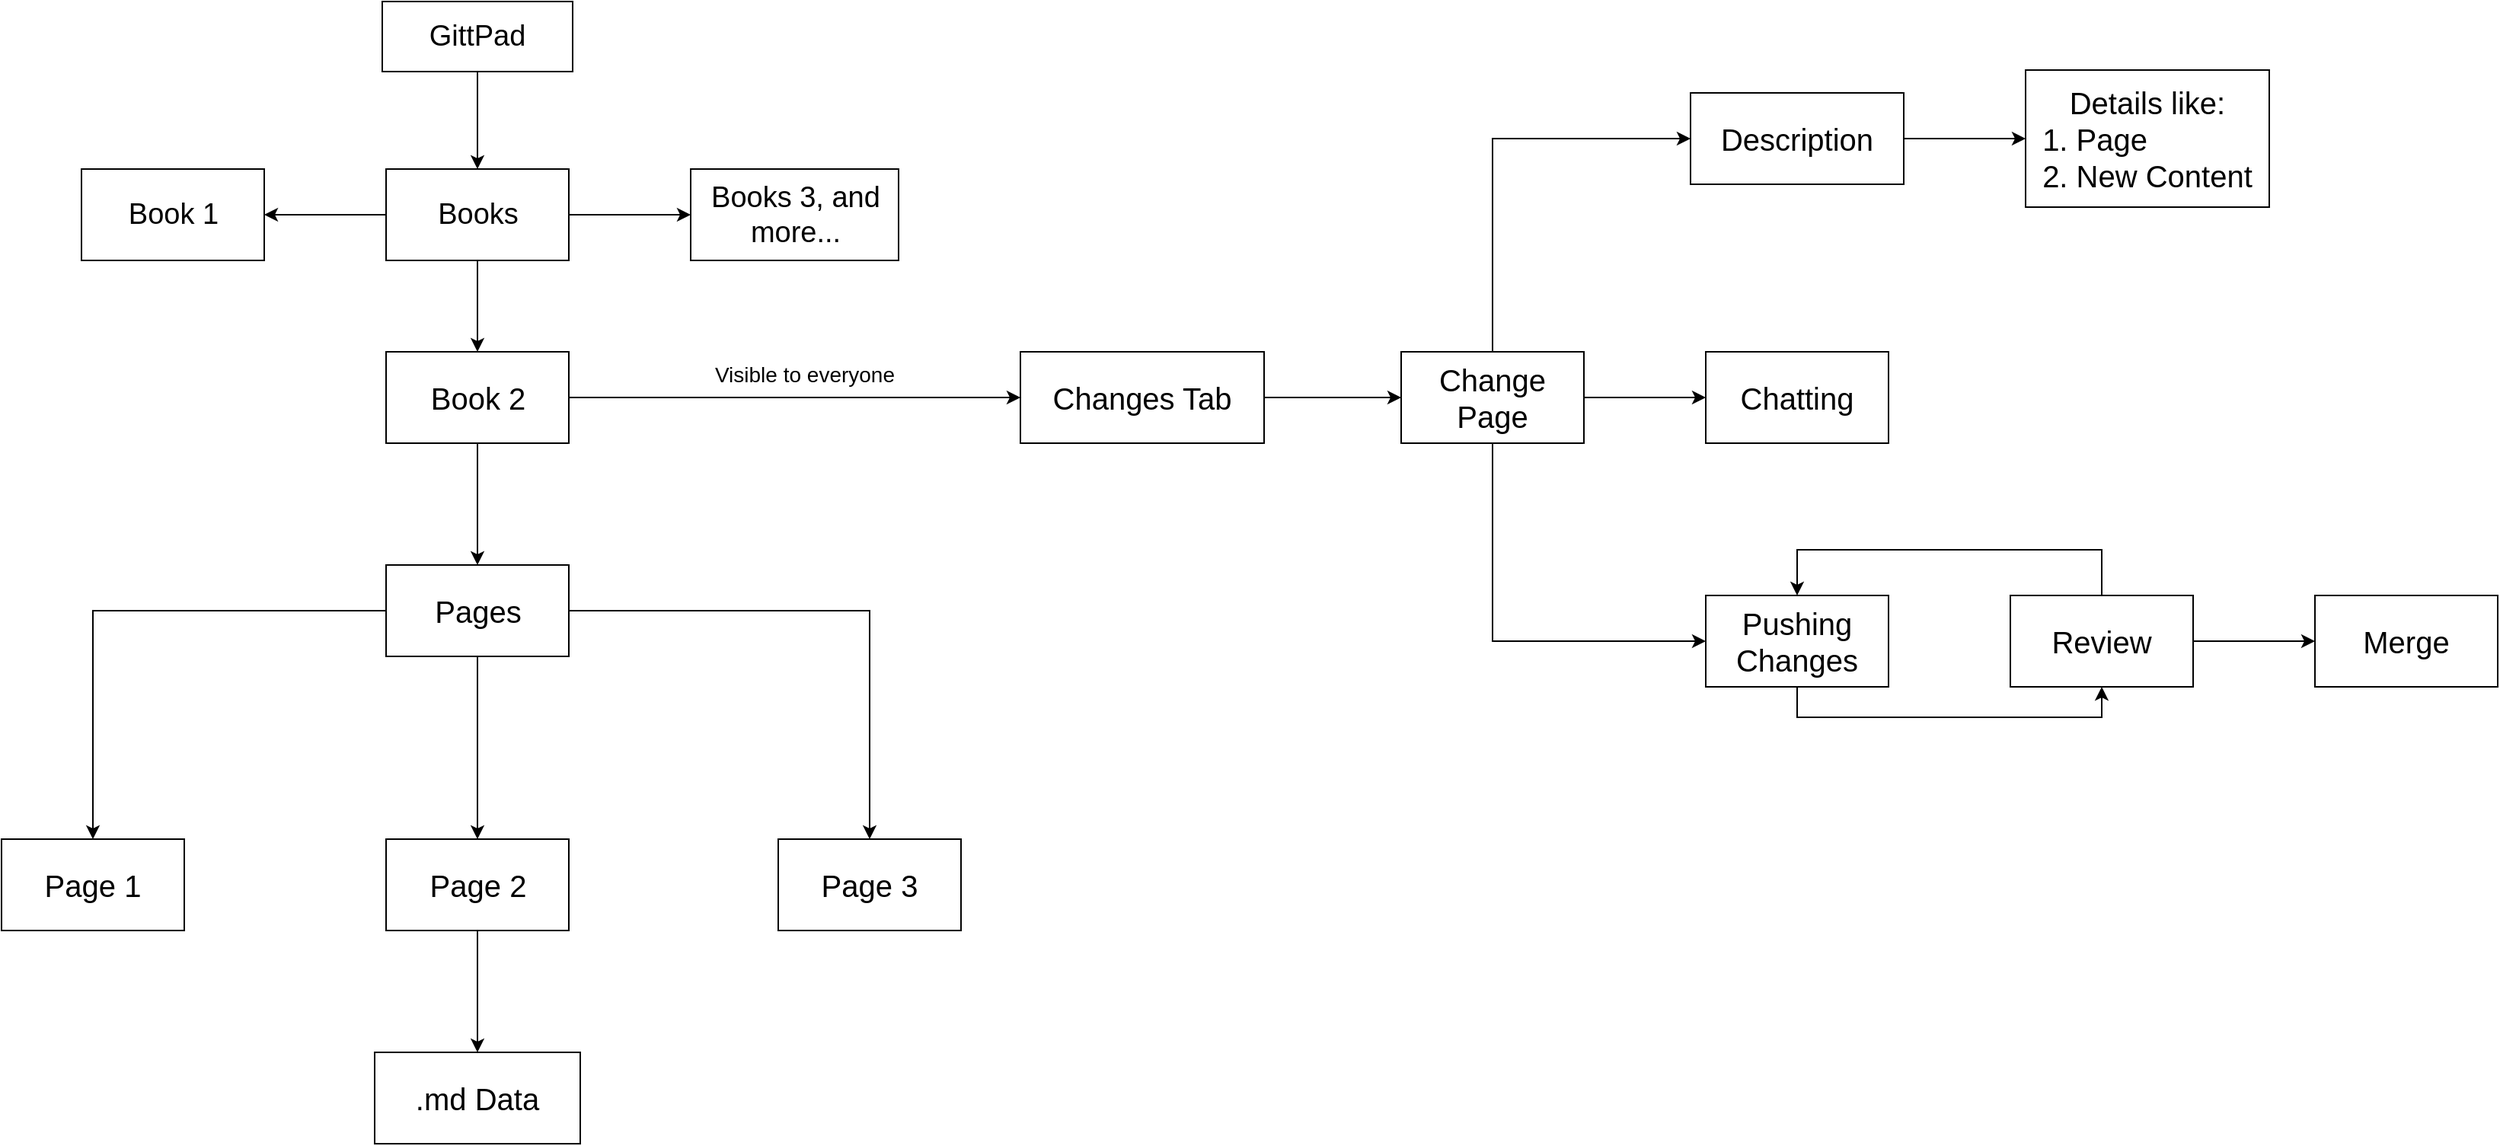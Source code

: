 <mxfile version="26.2.13">
  <diagram name="Page-1" id="_RyFI7OpfSnzKVm-3S3m">
    <mxGraphModel dx="1801" dy="810" grid="1" gridSize="10" guides="1" tooltips="1" connect="1" arrows="1" fold="1" page="1" pageScale="1" pageWidth="8500" pageHeight="11000" math="0" shadow="0">
      <root>
        <mxCell id="0" />
        <mxCell id="1" parent="0" />
        <mxCell id="iKHAOyfSk_tsweJud1---6" value="" style="edgeStyle=orthogonalEdgeStyle;rounded=0;orthogonalLoop=1;jettySize=auto;html=1;" parent="1" source="iKHAOyfSk_tsweJud1---4" target="iKHAOyfSk_tsweJud1---5" edge="1">
          <mxGeometry relative="1" as="geometry" />
        </mxCell>
        <mxCell id="iKHAOyfSk_tsweJud1---4" value="&lt;font style=&quot;font-size: 19px;&quot;&gt;GittPad&lt;/font&gt;" style="rounded=0;whiteSpace=wrap;html=1;" parent="1" vertex="1">
          <mxGeometry x="2601" y="80" width="125" height="46" as="geometry" />
        </mxCell>
        <mxCell id="iKHAOyfSk_tsweJud1---8" value="" style="edgeStyle=orthogonalEdgeStyle;rounded=0;orthogonalLoop=1;jettySize=auto;html=1;" parent="1" source="iKHAOyfSk_tsweJud1---5" target="iKHAOyfSk_tsweJud1---7" edge="1">
          <mxGeometry relative="1" as="geometry" />
        </mxCell>
        <mxCell id="iKHAOyfSk_tsweJud1---19" value="" style="edgeStyle=orthogonalEdgeStyle;rounded=0;orthogonalLoop=1;jettySize=auto;html=1;" parent="1" source="iKHAOyfSk_tsweJud1---5" target="iKHAOyfSk_tsweJud1---18" edge="1">
          <mxGeometry relative="1" as="geometry" />
        </mxCell>
        <mxCell id="iKHAOyfSk_tsweJud1---21" value="" style="edgeStyle=orthogonalEdgeStyle;rounded=0;orthogonalLoop=1;jettySize=auto;html=1;" parent="1" source="iKHAOyfSk_tsweJud1---5" target="iKHAOyfSk_tsweJud1---20" edge="1">
          <mxGeometry relative="1" as="geometry" />
        </mxCell>
        <mxCell id="iKHAOyfSk_tsweJud1---5" value="&lt;font style=&quot;font-size: 19px;&quot;&gt;Books&lt;/font&gt;" style="whiteSpace=wrap;html=1;rounded=0;" parent="1" vertex="1">
          <mxGeometry x="2603.5" y="190" width="120" height="60" as="geometry" />
        </mxCell>
        <mxCell id="iKHAOyfSk_tsweJud1---11" value="" style="edgeStyle=orthogonalEdgeStyle;rounded=0;orthogonalLoop=1;jettySize=auto;html=1;" parent="1" source="iKHAOyfSk_tsweJud1---7" target="iKHAOyfSk_tsweJud1---10" edge="1">
          <mxGeometry relative="1" as="geometry" />
        </mxCell>
        <mxCell id="lzYSEX4i6HJ2BMqlecE--4" value="" style="edgeStyle=orthogonalEdgeStyle;rounded=0;orthogonalLoop=1;jettySize=auto;html=1;" edge="1" parent="1" source="iKHAOyfSk_tsweJud1---7" target="lzYSEX4i6HJ2BMqlecE--3">
          <mxGeometry relative="1" as="geometry" />
        </mxCell>
        <mxCell id="iKHAOyfSk_tsweJud1---7" value="&lt;font style=&quot;font-size: 20px;&quot;&gt;Book 2&lt;/font&gt;" style="whiteSpace=wrap;html=1;rounded=0;" parent="1" vertex="1">
          <mxGeometry x="2603.5" y="310" width="120" height="60" as="geometry" />
        </mxCell>
        <mxCell id="iKHAOyfSk_tsweJud1---13" value="" style="edgeStyle=orthogonalEdgeStyle;rounded=0;orthogonalLoop=1;jettySize=auto;html=1;" parent="1" source="iKHAOyfSk_tsweJud1---10" target="iKHAOyfSk_tsweJud1---12" edge="1">
          <mxGeometry relative="1" as="geometry" />
        </mxCell>
        <mxCell id="iKHAOyfSk_tsweJud1---15" value="" style="edgeStyle=orthogonalEdgeStyle;rounded=0;orthogonalLoop=1;jettySize=auto;html=1;" parent="1" source="iKHAOyfSk_tsweJud1---10" target="iKHAOyfSk_tsweJud1---14" edge="1">
          <mxGeometry relative="1" as="geometry" />
        </mxCell>
        <mxCell id="iKHAOyfSk_tsweJud1---17" value="" style="edgeStyle=orthogonalEdgeStyle;rounded=0;orthogonalLoop=1;jettySize=auto;html=1;" parent="1" source="iKHAOyfSk_tsweJud1---10" target="iKHAOyfSk_tsweJud1---16" edge="1">
          <mxGeometry relative="1" as="geometry" />
        </mxCell>
        <mxCell id="iKHAOyfSk_tsweJud1---10" value="&lt;font style=&quot;font-size: 20px;&quot;&gt;Pages&lt;/font&gt;" style="whiteSpace=wrap;html=1;rounded=0;" parent="1" vertex="1">
          <mxGeometry x="2603.5" y="450" width="120" height="60" as="geometry" />
        </mxCell>
        <mxCell id="iKHAOyfSk_tsweJud1---12" value="&lt;font style=&quot;font-size: 20px;&quot;&gt;Page 1&lt;/font&gt;" style="whiteSpace=wrap;html=1;rounded=0;" parent="1" vertex="1">
          <mxGeometry x="2351" y="630" width="120" height="60" as="geometry" />
        </mxCell>
        <mxCell id="iKHAOyfSk_tsweJud1---14" value="&lt;font style=&quot;font-size: 20px;&quot;&gt;Page 3&lt;/font&gt;" style="whiteSpace=wrap;html=1;rounded=0;" parent="1" vertex="1">
          <mxGeometry x="2861" y="630" width="120" height="60" as="geometry" />
        </mxCell>
        <mxCell id="lzYSEX4i6HJ2BMqlecE--24" style="edgeStyle=orthogonalEdgeStyle;rounded=0;orthogonalLoop=1;jettySize=auto;html=1;" edge="1" parent="1" source="iKHAOyfSk_tsweJud1---16" target="iKHAOyfSk_tsweJud1---22">
          <mxGeometry relative="1" as="geometry" />
        </mxCell>
        <mxCell id="iKHAOyfSk_tsweJud1---16" value="&lt;font style=&quot;font-size: 20px;&quot;&gt;Page 2&lt;/font&gt;" style="whiteSpace=wrap;html=1;rounded=0;" parent="1" vertex="1">
          <mxGeometry x="2603.5" y="630" width="120" height="60" as="geometry" />
        </mxCell>
        <mxCell id="iKHAOyfSk_tsweJud1---18" value="&lt;font style=&quot;font-size: 19px;&quot;&gt;Book 1&lt;/font&gt;" style="whiteSpace=wrap;html=1;rounded=0;" parent="1" vertex="1">
          <mxGeometry x="2403.5" y="190" width="120" height="60" as="geometry" />
        </mxCell>
        <mxCell id="iKHAOyfSk_tsweJud1---20" value="&lt;font style=&quot;font-size: 19px;&quot;&gt;Books 3, and more...&lt;/font&gt;" style="whiteSpace=wrap;html=1;rounded=0;" parent="1" vertex="1">
          <mxGeometry x="2803.5" y="190" width="136.5" height="60" as="geometry" />
        </mxCell>
        <mxCell id="iKHAOyfSk_tsweJud1---22" value="&lt;font style=&quot;font-size: 20px;&quot;&gt;.md&amp;nbsp;&lt;/font&gt;&lt;span style=&quot;font-size: 20px; background-color: transparent; color: light-dark(rgb(0, 0, 0), rgb(255, 255, 255));&quot;&gt;Data&lt;/span&gt;" style="whiteSpace=wrap;html=1;rounded=0;" parent="1" vertex="1">
          <mxGeometry x="2596" y="770" width="135" height="60" as="geometry" />
        </mxCell>
        <mxCell id="lzYSEX4i6HJ2BMqlecE--6" value="" style="edgeStyle=orthogonalEdgeStyle;rounded=0;orthogonalLoop=1;jettySize=auto;html=1;" edge="1" parent="1" source="lzYSEX4i6HJ2BMqlecE--3" target="lzYSEX4i6HJ2BMqlecE--5">
          <mxGeometry relative="1" as="geometry" />
        </mxCell>
        <mxCell id="lzYSEX4i6HJ2BMqlecE--3" value="&lt;span style=&quot;font-size: 20px;&quot;&gt;Changes Tab&lt;/span&gt;" style="whiteSpace=wrap;html=1;rounded=0;" vertex="1" parent="1">
          <mxGeometry x="3020" y="310" width="160" height="60" as="geometry" />
        </mxCell>
        <mxCell id="lzYSEX4i6HJ2BMqlecE--10" value="" style="edgeStyle=orthogonalEdgeStyle;rounded=0;orthogonalLoop=1;jettySize=auto;html=1;" edge="1" parent="1" source="lzYSEX4i6HJ2BMqlecE--5" target="lzYSEX4i6HJ2BMqlecE--9">
          <mxGeometry relative="1" as="geometry">
            <Array as="points">
              <mxPoint x="3330" y="170" />
            </Array>
          </mxGeometry>
        </mxCell>
        <mxCell id="lzYSEX4i6HJ2BMqlecE--15" value="" style="edgeStyle=orthogonalEdgeStyle;rounded=0;orthogonalLoop=1;jettySize=auto;html=1;" edge="1" parent="1" source="lzYSEX4i6HJ2BMqlecE--5" target="lzYSEX4i6HJ2BMqlecE--14">
          <mxGeometry relative="1" as="geometry" />
        </mxCell>
        <mxCell id="lzYSEX4i6HJ2BMqlecE--17" value="" style="edgeStyle=orthogonalEdgeStyle;rounded=0;orthogonalLoop=1;jettySize=auto;html=1;" edge="1" parent="1" source="lzYSEX4i6HJ2BMqlecE--5" target="lzYSEX4i6HJ2BMqlecE--16">
          <mxGeometry relative="1" as="geometry">
            <Array as="points">
              <mxPoint x="3330" y="500" />
            </Array>
          </mxGeometry>
        </mxCell>
        <mxCell id="lzYSEX4i6HJ2BMqlecE--5" value="&lt;span style=&quot;font-size: 20px;&quot;&gt;Change Page&lt;/span&gt;" style="whiteSpace=wrap;html=1;rounded=0;" vertex="1" parent="1">
          <mxGeometry x="3270" y="310" width="120" height="60" as="geometry" />
        </mxCell>
        <mxCell id="lzYSEX4i6HJ2BMqlecE--13" value="" style="edgeStyle=orthogonalEdgeStyle;rounded=0;orthogonalLoop=1;jettySize=auto;html=1;" edge="1" parent="1" source="lzYSEX4i6HJ2BMqlecE--9" target="lzYSEX4i6HJ2BMqlecE--12">
          <mxGeometry relative="1" as="geometry" />
        </mxCell>
        <mxCell id="lzYSEX4i6HJ2BMqlecE--9" value="&lt;span style=&quot;font-size: 20px;&quot;&gt;Description&lt;/span&gt;" style="whiteSpace=wrap;html=1;rounded=0;" vertex="1" parent="1">
          <mxGeometry x="3460" y="140" width="140" height="60" as="geometry" />
        </mxCell>
        <mxCell id="lzYSEX4i6HJ2BMqlecE--11" value="&lt;font style=&quot;font-size: 14px;&quot;&gt;Visible to everyone&lt;/font&gt;" style="text;strokeColor=none;align=center;fillColor=none;html=1;verticalAlign=middle;whiteSpace=wrap;rounded=0;" vertex="1" parent="1">
          <mxGeometry x="2790" y="310" width="176.5" height="30" as="geometry" />
        </mxCell>
        <mxCell id="lzYSEX4i6HJ2BMqlecE--12" value="&lt;span style=&quot;font-size: 20px;&quot;&gt;Details like:&lt;/span&gt;&lt;div style=&quot;text-align: left;&quot;&gt;&lt;span style=&quot;font-size: 20px;&quot;&gt;1. Page&lt;/span&gt;&lt;/div&gt;&lt;div style=&quot;text-align: left;&quot;&gt;&lt;span style=&quot;font-size: 20px;&quot;&gt;2. New Content&lt;/span&gt;&lt;/div&gt;" style="whiteSpace=wrap;html=1;rounded=0;" vertex="1" parent="1">
          <mxGeometry x="3680" y="125" width="160" height="90" as="geometry" />
        </mxCell>
        <mxCell id="lzYSEX4i6HJ2BMqlecE--14" value="&lt;span style=&quot;font-size: 20px;&quot;&gt;Chatting&lt;/span&gt;" style="whiteSpace=wrap;html=1;rounded=0;" vertex="1" parent="1">
          <mxGeometry x="3470" y="310" width="120" height="60" as="geometry" />
        </mxCell>
        <mxCell id="lzYSEX4i6HJ2BMqlecE--21" style="edgeStyle=orthogonalEdgeStyle;rounded=0;orthogonalLoop=1;jettySize=auto;html=1;entryX=0.5;entryY=1;entryDx=0;entryDy=0;" edge="1" parent="1" source="lzYSEX4i6HJ2BMqlecE--16" target="lzYSEX4i6HJ2BMqlecE--18">
          <mxGeometry relative="1" as="geometry">
            <Array as="points">
              <mxPoint x="3530" y="550" />
              <mxPoint x="3730" y="550" />
            </Array>
          </mxGeometry>
        </mxCell>
        <mxCell id="lzYSEX4i6HJ2BMqlecE--16" value="&lt;span style=&quot;font-size: 20px;&quot;&gt;Pushing Changes&lt;/span&gt;" style="whiteSpace=wrap;html=1;rounded=0;" vertex="1" parent="1">
          <mxGeometry x="3470" y="470" width="120" height="60" as="geometry" />
        </mxCell>
        <mxCell id="lzYSEX4i6HJ2BMqlecE--20" style="edgeStyle=orthogonalEdgeStyle;rounded=0;orthogonalLoop=1;jettySize=auto;html=1;exitX=0.5;exitY=0;exitDx=0;exitDy=0;entryX=0.5;entryY=0;entryDx=0;entryDy=0;" edge="1" parent="1" source="lzYSEX4i6HJ2BMqlecE--18" target="lzYSEX4i6HJ2BMqlecE--16">
          <mxGeometry relative="1" as="geometry">
            <Array as="points">
              <mxPoint x="3730" y="440" />
              <mxPoint x="3530" y="440" />
            </Array>
          </mxGeometry>
        </mxCell>
        <mxCell id="lzYSEX4i6HJ2BMqlecE--23" value="" style="edgeStyle=orthogonalEdgeStyle;rounded=0;orthogonalLoop=1;jettySize=auto;html=1;" edge="1" parent="1" source="lzYSEX4i6HJ2BMqlecE--18" target="lzYSEX4i6HJ2BMqlecE--22">
          <mxGeometry relative="1" as="geometry" />
        </mxCell>
        <mxCell id="lzYSEX4i6HJ2BMqlecE--18" value="&lt;span style=&quot;font-size: 20px;&quot;&gt;Review&lt;/span&gt;" style="whiteSpace=wrap;html=1;rounded=0;" vertex="1" parent="1">
          <mxGeometry x="3670" y="470" width="120" height="60" as="geometry" />
        </mxCell>
        <mxCell id="lzYSEX4i6HJ2BMqlecE--22" value="&lt;span style=&quot;font-size: 20px;&quot;&gt;Merge&lt;/span&gt;" style="whiteSpace=wrap;html=1;rounded=0;" vertex="1" parent="1">
          <mxGeometry x="3870" y="470" width="120" height="60" as="geometry" />
        </mxCell>
      </root>
    </mxGraphModel>
  </diagram>
</mxfile>
